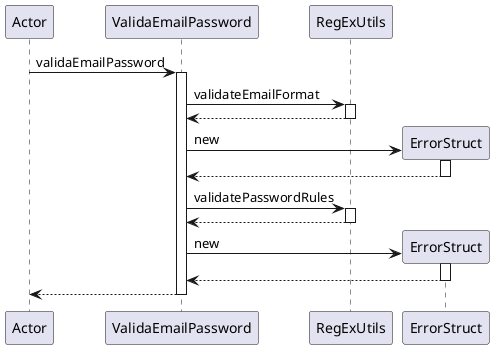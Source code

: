@startuml
participant Actor
Actor -> ValidaEmailPassword : validaEmailPassword
activate ValidaEmailPassword
ValidaEmailPassword -> RegExUtils : validateEmailFormat
activate RegExUtils
RegExUtils --> ValidaEmailPassword
deactivate RegExUtils
create ErrorStruct
ValidaEmailPassword -> ErrorStruct : new
activate ErrorStruct
ErrorStruct --> ValidaEmailPassword
deactivate ErrorStruct
ValidaEmailPassword -> RegExUtils : validatePasswordRules
activate RegExUtils
RegExUtils --> ValidaEmailPassword
deactivate RegExUtils
create ErrorStruct
ValidaEmailPassword -> ErrorStruct : new
activate ErrorStruct
ErrorStruct --> ValidaEmailPassword
deactivate ErrorStruct
return
@enduml